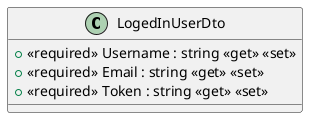 @startuml
class LogedInUserDto {
    + <<required>> Username : string <<get>> <<set>>
    + <<required>> Email : string <<get>> <<set>>
    + <<required>> Token : string <<get>> <<set>>
}
@enduml

